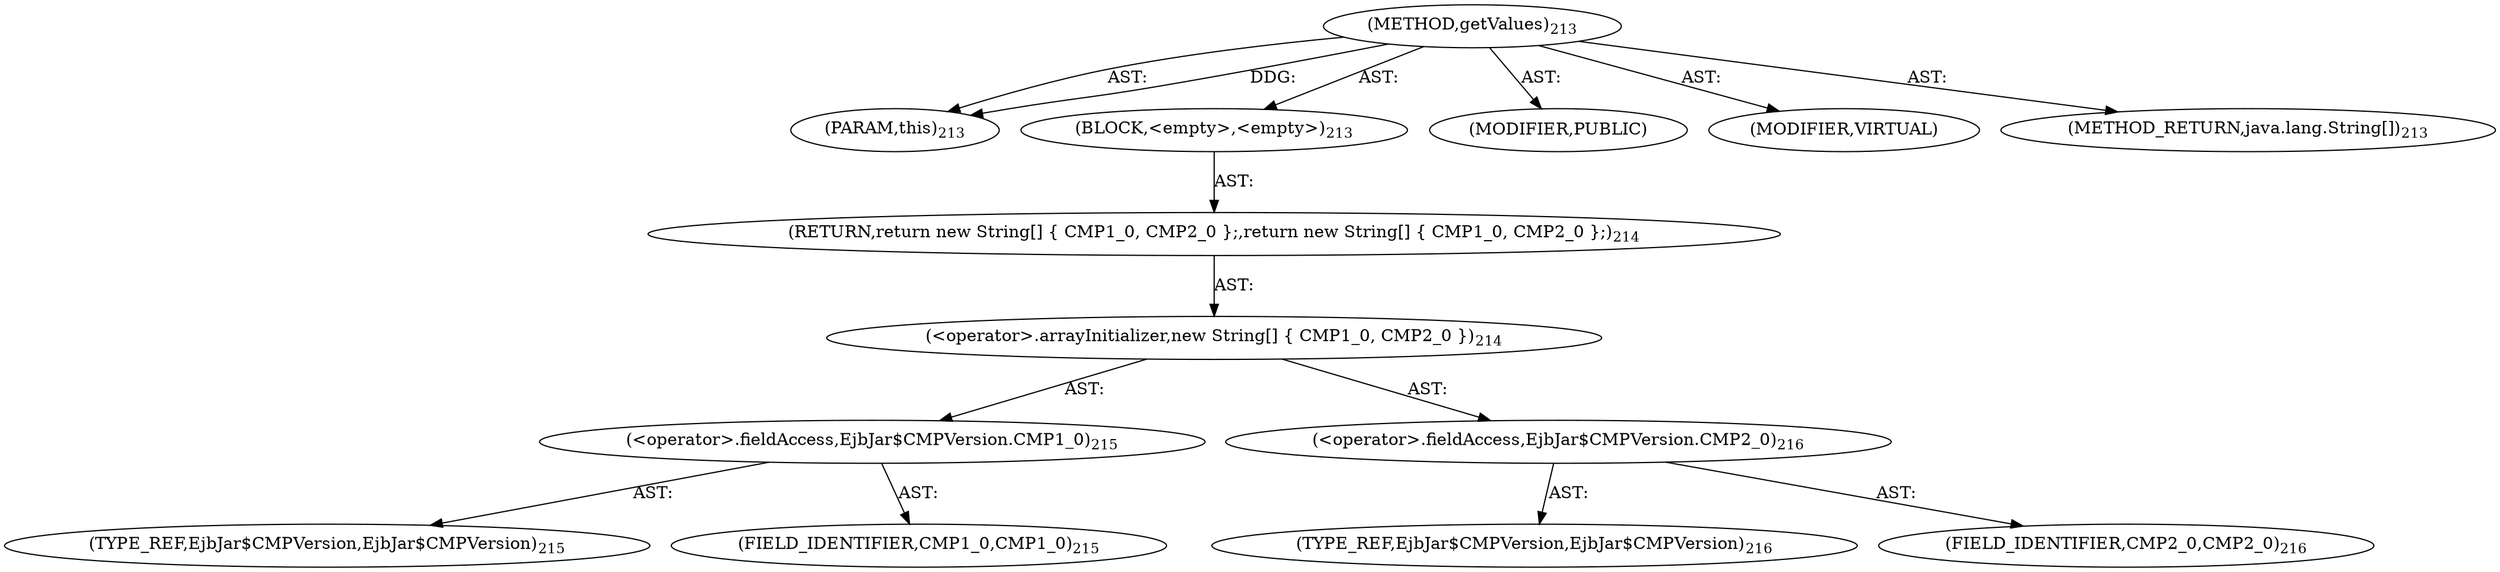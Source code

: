 digraph "getValues" {  
"111669149701" [label = <(METHOD,getValues)<SUB>213</SUB>> ]
"115964117011" [label = <(PARAM,this)<SUB>213</SUB>> ]
"25769803781" [label = <(BLOCK,&lt;empty&gt;,&lt;empty&gt;)<SUB>213</SUB>> ]
"146028888065" [label = <(RETURN,return new String[] { CMP1_0, CMP2_0 };,return new String[] { CMP1_0, CMP2_0 };)<SUB>214</SUB>> ]
"30064771099" [label = <(&lt;operator&gt;.arrayInitializer,new String[] { CMP1_0, CMP2_0 })<SUB>214</SUB>> ]
"30064771100" [label = <(&lt;operator&gt;.fieldAccess,EjbJar$CMPVersion.CMP1_0)<SUB>215</SUB>> ]
"180388626440" [label = <(TYPE_REF,EjbJar$CMPVersion,EjbJar$CMPVersion)<SUB>215</SUB>> ]
"55834574862" [label = <(FIELD_IDENTIFIER,CMP1_0,CMP1_0)<SUB>215</SUB>> ]
"30064771101" [label = <(&lt;operator&gt;.fieldAccess,EjbJar$CMPVersion.CMP2_0)<SUB>216</SUB>> ]
"180388626441" [label = <(TYPE_REF,EjbJar$CMPVersion,EjbJar$CMPVersion)<SUB>216</SUB>> ]
"55834574863" [label = <(FIELD_IDENTIFIER,CMP2_0,CMP2_0)<SUB>216</SUB>> ]
"133143986210" [label = <(MODIFIER,PUBLIC)> ]
"133143986211" [label = <(MODIFIER,VIRTUAL)> ]
"128849018885" [label = <(METHOD_RETURN,java.lang.String[])<SUB>213</SUB>> ]
  "111669149701" -> "115964117011"  [ label = "AST: "] 
  "111669149701" -> "25769803781"  [ label = "AST: "] 
  "111669149701" -> "133143986210"  [ label = "AST: "] 
  "111669149701" -> "133143986211"  [ label = "AST: "] 
  "111669149701" -> "128849018885"  [ label = "AST: "] 
  "25769803781" -> "146028888065"  [ label = "AST: "] 
  "146028888065" -> "30064771099"  [ label = "AST: "] 
  "30064771099" -> "30064771100"  [ label = "AST: "] 
  "30064771099" -> "30064771101"  [ label = "AST: "] 
  "30064771100" -> "180388626440"  [ label = "AST: "] 
  "30064771100" -> "55834574862"  [ label = "AST: "] 
  "30064771101" -> "180388626441"  [ label = "AST: "] 
  "30064771101" -> "55834574863"  [ label = "AST: "] 
  "111669149701" -> "115964117011"  [ label = "DDG: "] 
}

